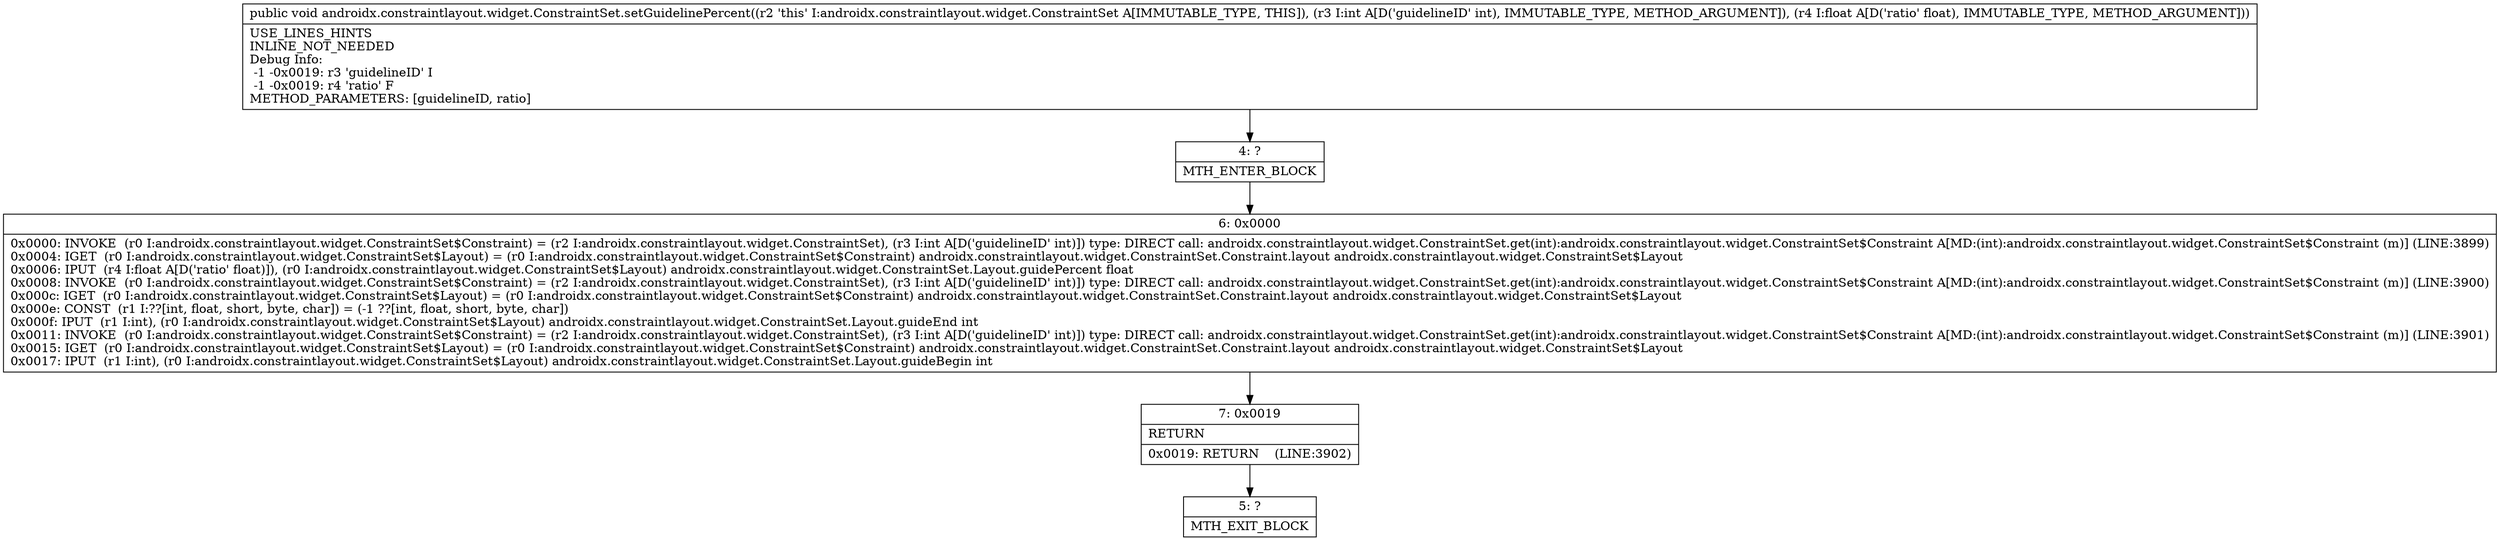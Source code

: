 digraph "CFG forandroidx.constraintlayout.widget.ConstraintSet.setGuidelinePercent(IF)V" {
Node_4 [shape=record,label="{4\:\ ?|MTH_ENTER_BLOCK\l}"];
Node_6 [shape=record,label="{6\:\ 0x0000|0x0000: INVOKE  (r0 I:androidx.constraintlayout.widget.ConstraintSet$Constraint) = (r2 I:androidx.constraintlayout.widget.ConstraintSet), (r3 I:int A[D('guidelineID' int)]) type: DIRECT call: androidx.constraintlayout.widget.ConstraintSet.get(int):androidx.constraintlayout.widget.ConstraintSet$Constraint A[MD:(int):androidx.constraintlayout.widget.ConstraintSet$Constraint (m)] (LINE:3899)\l0x0004: IGET  (r0 I:androidx.constraintlayout.widget.ConstraintSet$Layout) = (r0 I:androidx.constraintlayout.widget.ConstraintSet$Constraint) androidx.constraintlayout.widget.ConstraintSet.Constraint.layout androidx.constraintlayout.widget.ConstraintSet$Layout \l0x0006: IPUT  (r4 I:float A[D('ratio' float)]), (r0 I:androidx.constraintlayout.widget.ConstraintSet$Layout) androidx.constraintlayout.widget.ConstraintSet.Layout.guidePercent float \l0x0008: INVOKE  (r0 I:androidx.constraintlayout.widget.ConstraintSet$Constraint) = (r2 I:androidx.constraintlayout.widget.ConstraintSet), (r3 I:int A[D('guidelineID' int)]) type: DIRECT call: androidx.constraintlayout.widget.ConstraintSet.get(int):androidx.constraintlayout.widget.ConstraintSet$Constraint A[MD:(int):androidx.constraintlayout.widget.ConstraintSet$Constraint (m)] (LINE:3900)\l0x000c: IGET  (r0 I:androidx.constraintlayout.widget.ConstraintSet$Layout) = (r0 I:androidx.constraintlayout.widget.ConstraintSet$Constraint) androidx.constraintlayout.widget.ConstraintSet.Constraint.layout androidx.constraintlayout.widget.ConstraintSet$Layout \l0x000e: CONST  (r1 I:??[int, float, short, byte, char]) = (\-1 ??[int, float, short, byte, char]) \l0x000f: IPUT  (r1 I:int), (r0 I:androidx.constraintlayout.widget.ConstraintSet$Layout) androidx.constraintlayout.widget.ConstraintSet.Layout.guideEnd int \l0x0011: INVOKE  (r0 I:androidx.constraintlayout.widget.ConstraintSet$Constraint) = (r2 I:androidx.constraintlayout.widget.ConstraintSet), (r3 I:int A[D('guidelineID' int)]) type: DIRECT call: androidx.constraintlayout.widget.ConstraintSet.get(int):androidx.constraintlayout.widget.ConstraintSet$Constraint A[MD:(int):androidx.constraintlayout.widget.ConstraintSet$Constraint (m)] (LINE:3901)\l0x0015: IGET  (r0 I:androidx.constraintlayout.widget.ConstraintSet$Layout) = (r0 I:androidx.constraintlayout.widget.ConstraintSet$Constraint) androidx.constraintlayout.widget.ConstraintSet.Constraint.layout androidx.constraintlayout.widget.ConstraintSet$Layout \l0x0017: IPUT  (r1 I:int), (r0 I:androidx.constraintlayout.widget.ConstraintSet$Layout) androidx.constraintlayout.widget.ConstraintSet.Layout.guideBegin int \l}"];
Node_7 [shape=record,label="{7\:\ 0x0019|RETURN\l|0x0019: RETURN    (LINE:3902)\l}"];
Node_5 [shape=record,label="{5\:\ ?|MTH_EXIT_BLOCK\l}"];
MethodNode[shape=record,label="{public void androidx.constraintlayout.widget.ConstraintSet.setGuidelinePercent((r2 'this' I:androidx.constraintlayout.widget.ConstraintSet A[IMMUTABLE_TYPE, THIS]), (r3 I:int A[D('guidelineID' int), IMMUTABLE_TYPE, METHOD_ARGUMENT]), (r4 I:float A[D('ratio' float), IMMUTABLE_TYPE, METHOD_ARGUMENT]))  | USE_LINES_HINTS\lINLINE_NOT_NEEDED\lDebug Info:\l  \-1 \-0x0019: r3 'guidelineID' I\l  \-1 \-0x0019: r4 'ratio' F\lMETHOD_PARAMETERS: [guidelineID, ratio]\l}"];
MethodNode -> Node_4;Node_4 -> Node_6;
Node_6 -> Node_7;
Node_7 -> Node_5;
}

